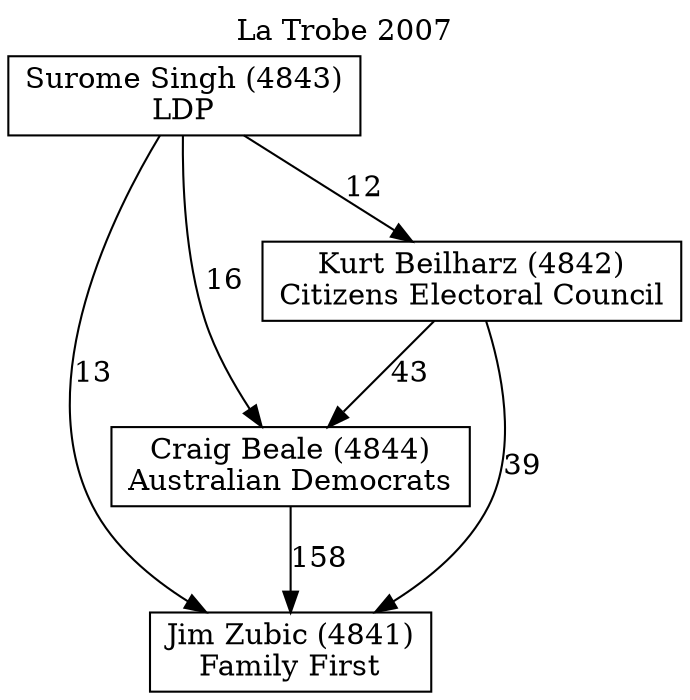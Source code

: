 // House preference flow
digraph "Jim Zubic (4841)_La Trobe_2007" {
	graph [label="La Trobe 2007" labelloc=t mclimit=10]
	node [shape=box]
	"Jim Zubic (4841)" [label="Jim Zubic (4841)
Family First"]
	"Craig Beale (4844)" [label="Craig Beale (4844)
Australian Democrats"]
	"Kurt Beilharz (4842)" [label="Kurt Beilharz (4842)
Citizens Electoral Council"]
	"Surome Singh (4843)" [label="Surome Singh (4843)
LDP"]
	"Craig Beale (4844)" -> "Jim Zubic (4841)" [label=158]
	"Kurt Beilharz (4842)" -> "Craig Beale (4844)" [label=43]
	"Surome Singh (4843)" -> "Kurt Beilharz (4842)" [label=12]
	"Kurt Beilharz (4842)" -> "Jim Zubic (4841)" [label=39]
	"Surome Singh (4843)" -> "Jim Zubic (4841)" [label=13]
	"Surome Singh (4843)" -> "Craig Beale (4844)" [label=16]
}
